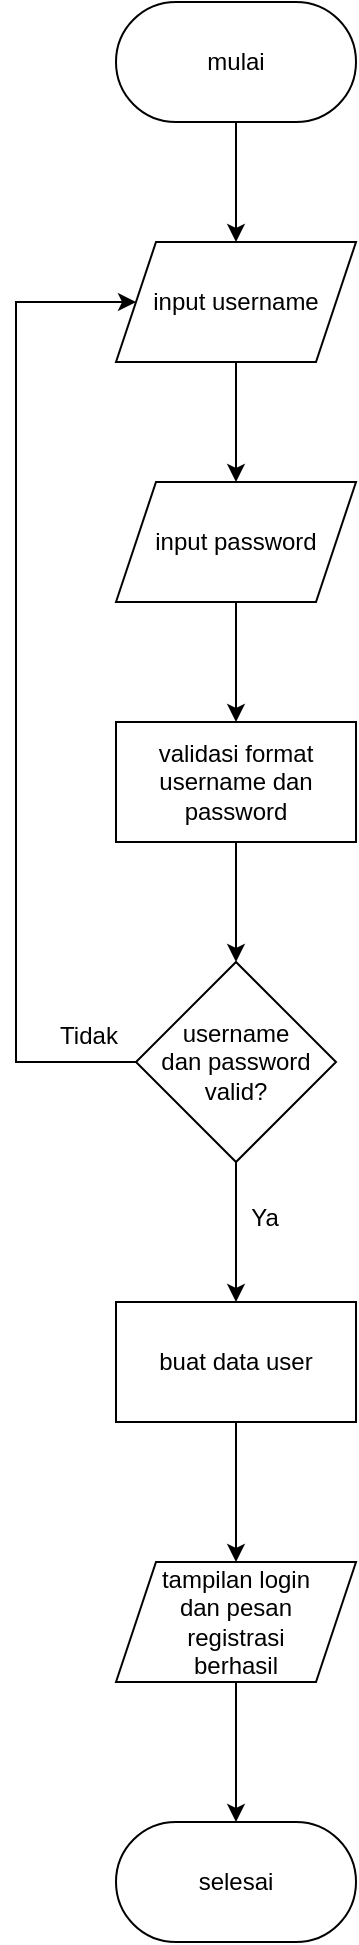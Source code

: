 <mxfile version="20.3.0" type="device"><diagram id="2PHVS7lM30vcmWzLjUOS" name="Page-1"><mxGraphModel dx="1157" dy="724" grid="1" gridSize="10" guides="1" tooltips="1" connect="1" arrows="1" fold="1" page="1" pageScale="1" pageWidth="2339" pageHeight="3300" math="0" shadow="0"><root><mxCell id="0"/><mxCell id="1" parent="0"/><mxCell id="DLsY4bzn0st1pKxTzKib-3" style="edgeStyle=orthogonalEdgeStyle;rounded=0;orthogonalLoop=1;jettySize=auto;html=1;entryX=0.5;entryY=0;entryDx=0;entryDy=0;" edge="1" parent="1" source="DLsY4bzn0st1pKxTzKib-1" target="DLsY4bzn0st1pKxTzKib-2"><mxGeometry relative="1" as="geometry"/></mxCell><mxCell id="DLsY4bzn0st1pKxTzKib-1" value="mulai" style="rounded=1;whiteSpace=wrap;html=1;arcSize=50;" vertex="1" parent="1"><mxGeometry x="770" y="330" width="120" height="60" as="geometry"/></mxCell><mxCell id="DLsY4bzn0st1pKxTzKib-5" style="edgeStyle=orthogonalEdgeStyle;rounded=0;orthogonalLoop=1;jettySize=auto;html=1;" edge="1" parent="1" source="DLsY4bzn0st1pKxTzKib-2" target="DLsY4bzn0st1pKxTzKib-4"><mxGeometry relative="1" as="geometry"/></mxCell><mxCell id="DLsY4bzn0st1pKxTzKib-2" value="input username" style="shape=parallelogram;perimeter=parallelogramPerimeter;whiteSpace=wrap;html=1;fixedSize=1;" vertex="1" parent="1"><mxGeometry x="770" y="450" width="120" height="60" as="geometry"/></mxCell><mxCell id="DLsY4bzn0st1pKxTzKib-7" style="edgeStyle=orthogonalEdgeStyle;rounded=0;orthogonalLoop=1;jettySize=auto;html=1;" edge="1" parent="1" source="DLsY4bzn0st1pKxTzKib-4" target="DLsY4bzn0st1pKxTzKib-6"><mxGeometry relative="1" as="geometry"/></mxCell><mxCell id="DLsY4bzn0st1pKxTzKib-4" value="input password" style="shape=parallelogram;perimeter=parallelogramPerimeter;whiteSpace=wrap;html=1;fixedSize=1;" vertex="1" parent="1"><mxGeometry x="770" y="570" width="120" height="60" as="geometry"/></mxCell><mxCell id="DLsY4bzn0st1pKxTzKib-9" style="edgeStyle=orthogonalEdgeStyle;rounded=0;orthogonalLoop=1;jettySize=auto;html=1;entryX=0.5;entryY=0;entryDx=0;entryDy=0;" edge="1" parent="1" source="DLsY4bzn0st1pKxTzKib-6" target="DLsY4bzn0st1pKxTzKib-8"><mxGeometry relative="1" as="geometry"/></mxCell><mxCell id="DLsY4bzn0st1pKxTzKib-6" value="validasi format username dan password" style="rounded=0;whiteSpace=wrap;html=1;" vertex="1" parent="1"><mxGeometry x="770" y="690" width="120" height="60" as="geometry"/></mxCell><mxCell id="DLsY4bzn0st1pKxTzKib-10" style="edgeStyle=orthogonalEdgeStyle;rounded=0;orthogonalLoop=1;jettySize=auto;html=1;entryX=0;entryY=0.5;entryDx=0;entryDy=0;" edge="1" parent="1" source="DLsY4bzn0st1pKxTzKib-8" target="DLsY4bzn0st1pKxTzKib-2"><mxGeometry relative="1" as="geometry"><Array as="points"><mxPoint x="720" y="860"/><mxPoint x="720" y="480"/></Array></mxGeometry></mxCell><mxCell id="DLsY4bzn0st1pKxTzKib-13" style="edgeStyle=orthogonalEdgeStyle;rounded=0;orthogonalLoop=1;jettySize=auto;html=1;entryX=0.5;entryY=0;entryDx=0;entryDy=0;" edge="1" parent="1" source="DLsY4bzn0st1pKxTzKib-8" target="DLsY4bzn0st1pKxTzKib-12"><mxGeometry relative="1" as="geometry"/></mxCell><mxCell id="DLsY4bzn0st1pKxTzKib-8" value="username &lt;br&gt;dan password valid?" style="rhombus;whiteSpace=wrap;html=1;" vertex="1" parent="1"><mxGeometry x="780" y="810" width="100" height="100" as="geometry"/></mxCell><mxCell id="DLsY4bzn0st1pKxTzKib-11" value="Tidak" style="text;html=1;align=center;verticalAlign=middle;resizable=0;points=[];autosize=1;strokeColor=none;fillColor=none;" vertex="1" parent="1"><mxGeometry x="731" y="832" width="50" height="30" as="geometry"/></mxCell><mxCell id="DLsY4bzn0st1pKxTzKib-16" style="edgeStyle=orthogonalEdgeStyle;rounded=0;orthogonalLoop=1;jettySize=auto;html=1;" edge="1" parent="1" source="DLsY4bzn0st1pKxTzKib-12" target="DLsY4bzn0st1pKxTzKib-15"><mxGeometry relative="1" as="geometry"/></mxCell><mxCell id="DLsY4bzn0st1pKxTzKib-12" value="buat data user" style="rounded=0;whiteSpace=wrap;html=1;" vertex="1" parent="1"><mxGeometry x="770" y="980" width="120" height="60" as="geometry"/></mxCell><mxCell id="DLsY4bzn0st1pKxTzKib-14" value="Ya" style="text;html=1;align=center;verticalAlign=middle;resizable=0;points=[];autosize=1;strokeColor=none;fillColor=none;" vertex="1" parent="1"><mxGeometry x="824" y="923" width="40" height="30" as="geometry"/></mxCell><mxCell id="DLsY4bzn0st1pKxTzKib-18" style="edgeStyle=orthogonalEdgeStyle;rounded=0;orthogonalLoop=1;jettySize=auto;html=1;entryX=0.5;entryY=0;entryDx=0;entryDy=0;" edge="1" parent="1" source="DLsY4bzn0st1pKxTzKib-15" target="DLsY4bzn0st1pKxTzKib-17"><mxGeometry relative="1" as="geometry"/></mxCell><mxCell id="DLsY4bzn0st1pKxTzKib-15" value="tampilan login &lt;br&gt;dan pesan &lt;br&gt;registrasi &lt;br&gt;berhasil" style="shape=parallelogram;perimeter=parallelogramPerimeter;whiteSpace=wrap;html=1;fixedSize=1;" vertex="1" parent="1"><mxGeometry x="770" y="1110" width="120" height="60" as="geometry"/></mxCell><mxCell id="DLsY4bzn0st1pKxTzKib-17" value="selesai" style="rounded=1;whiteSpace=wrap;html=1;arcSize=50;" vertex="1" parent="1"><mxGeometry x="770" y="1240" width="120" height="60" as="geometry"/></mxCell></root></mxGraphModel></diagram></mxfile>